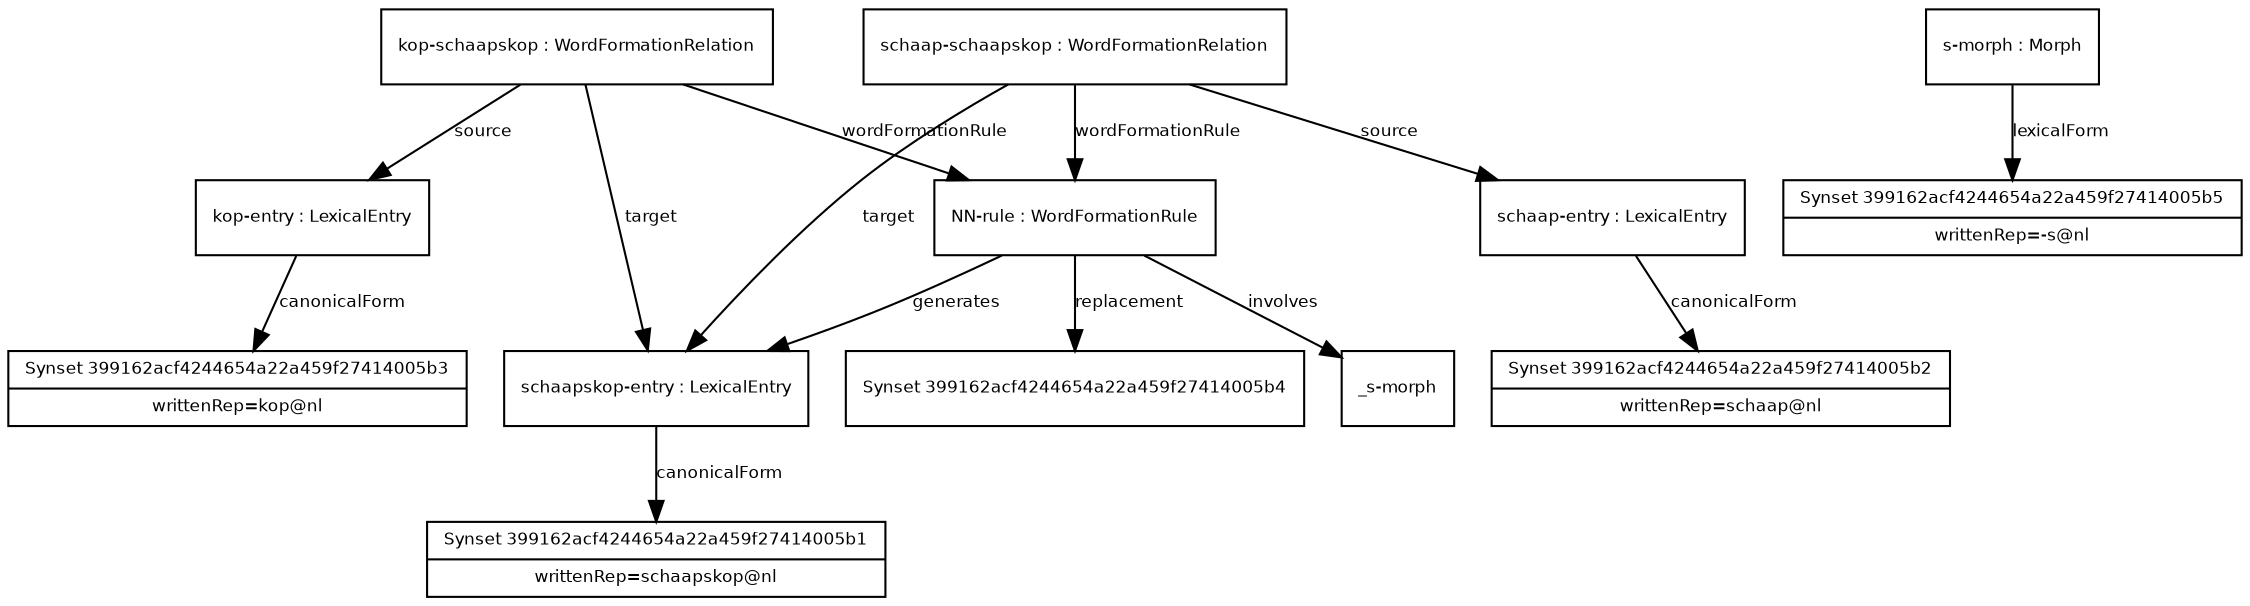 digraph G {
  fontname = "Bitstream Vera Sans"
    fontsize = 8

    node [
      fontname = "Bitstream Vera Sans"
      fontsize = 8
      shape = "record"
    ]

    edge [
      fontname = "Bitstream Vera Sans"
      fontsize = 8
    ]
 
Synset399162acf4244654a22a459f27414005b3 [ label="{Synset 399162acf4244654a22a459f27414005b3|writtenRep=kop@nl}" ]
kopentry -> Synset399162acf4244654a22a459f27414005b3 [ label="canonicalForm" ] 
kopentry [ label="{kop-entry : LexicalEntry}" ]
kopschaapskop -> kopentry [ label="source" ] 
Synset399162acf4244654a22a459f27414005b1 [ label="{Synset 399162acf4244654a22a459f27414005b1|writtenRep=schaapskop@nl}" ]
schaapskopentry -> Synset399162acf4244654a22a459f27414005b1 [ label="canonicalForm" ] 
schaapskopentry [ label="{schaapskop-entry : LexicalEntry}" ]
kopschaapskop -> schaapskopentry [ label="target" ] 
Synset399162acf4244654a22a459f27414005b4 [ label="{Synset 399162acf4244654a22a459f27414005b4}" ]
NNrule -> Synset399162acf4244654a22a459f27414005b4 [ label="replacement" ] 
_smorph [ label="{_s-morph}" ]
NNrule -> _smorph [ label="involves" ] 
NNrule -> schaapskopentry [ label="generates" ] 
NNrule [ label="{NN-rule : WordFormationRule}" ]
kopschaapskop -> NNrule [ label="wordFormationRule" ] 
kopschaapskop [ label="{kop-schaapskop : WordFormationRelation}" ]
Synset399162acf4244654a22a459f27414005b5 [ label="{Synset 399162acf4244654a22a459f27414005b5|writtenRep=-s@nl}" ]
smorph -> Synset399162acf4244654a22a459f27414005b5 [ label="lexicalForm" ] 
smorph [ label="{s-morph : Morph}" ]
Synset399162acf4244654a22a459f27414005b2 [ label="{Synset 399162acf4244654a22a459f27414005b2|writtenRep=schaap@nl}" ]
schaapentry -> Synset399162acf4244654a22a459f27414005b2 [ label="canonicalForm" ] 
schaapentry [ label="{schaap-entry : LexicalEntry}" ]
schaapschaapskop -> schaapentry [ label="source" ] 
schaapschaapskop -> schaapskopentry [ label="target" ] 
schaapschaapskop -> NNrule [ label="wordFormationRule" ] 
schaapschaapskop [ label="{schaap-schaapskop : WordFormationRelation}" ]
}
